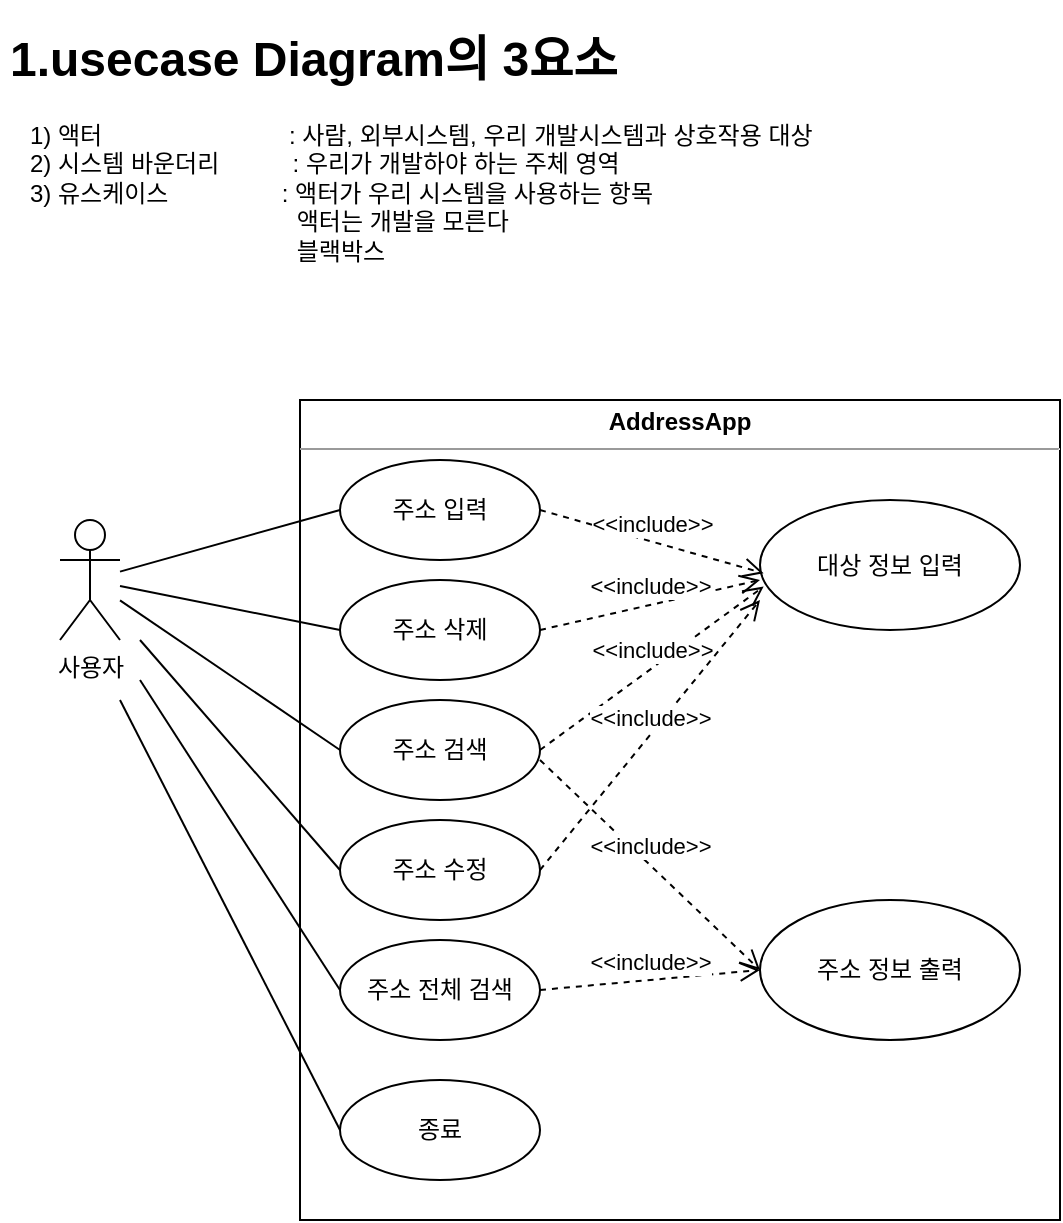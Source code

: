 <mxfile version="13.6.2" type="device"><diagram id="iOSu0nOfiqZI1sEEt2oa" name="Page-1"><mxGraphModel dx="791" dy="391" grid="1" gridSize="10" guides="1" tooltips="1" connect="1" arrows="1" fold="1" page="1" pageScale="1" pageWidth="827" pageHeight="1169" math="0" shadow="0"><root><mxCell id="0"/><mxCell id="1" parent="0"/><mxCell id="HutDP3HBDt3u4Zp7RLR8-1" value="&lt;h1&gt;1.usecase Diagram의 3요소&lt;/h1&gt;&lt;div&gt;&amp;nbsp; &amp;nbsp;1) 액터&amp;nbsp; &amp;nbsp; &amp;nbsp; &amp;nbsp; &amp;nbsp; &amp;nbsp; &amp;nbsp; &amp;nbsp; &amp;nbsp; &amp;nbsp; &amp;nbsp; &amp;nbsp; &amp;nbsp; &amp;nbsp; : 사람, 외부시스템, 우리 개발시스템과 상호작용 대상&lt;/div&gt;&lt;div&gt;&amp;nbsp; &amp;nbsp;2) 시스템 바운더리&amp;nbsp; &amp;nbsp; &amp;nbsp; &amp;nbsp; &amp;nbsp; &amp;nbsp;: 우리가 개발하야 하는 주체 영역&lt;/div&gt;&lt;div&gt;&amp;nbsp; &amp;nbsp;3) 유스케이스&amp;nbsp; &amp;nbsp; &amp;nbsp; &amp;nbsp; &amp;nbsp; &amp;nbsp; &amp;nbsp; &amp;nbsp; &amp;nbsp;: 액터가 우리 시스템을 사용하는 항목&lt;/div&gt;&lt;div&gt;&amp;nbsp; &amp;nbsp; &amp;nbsp; &amp;nbsp; &amp;nbsp; &amp;nbsp; &amp;nbsp; &amp;nbsp; &amp;nbsp; &amp;nbsp; &amp;nbsp; &amp;nbsp; &amp;nbsp; &amp;nbsp; &amp;nbsp; &amp;nbsp; &amp;nbsp; &amp;nbsp; &amp;nbsp; &amp;nbsp; &amp;nbsp; &amp;nbsp;액터는 개발을 모른다&lt;/div&gt;&lt;div&gt;&amp;nbsp; &amp;nbsp; &amp;nbsp; &amp;nbsp; &amp;nbsp; &amp;nbsp; &amp;nbsp; &amp;nbsp; &amp;nbsp; &amp;nbsp; &amp;nbsp; &amp;nbsp; &amp;nbsp; &amp;nbsp; &amp;nbsp; &amp;nbsp; &amp;nbsp; &amp;nbsp; &amp;nbsp; &amp;nbsp; &amp;nbsp; &amp;nbsp;블랙박스&lt;/div&gt;" style="text;html=1;strokeColor=none;fillColor=none;spacing=5;spacingTop=-20;whiteSpace=wrap;overflow=hidden;rounded=0;" vertex="1" parent="1"><mxGeometry x="10" y="20" width="450" height="140" as="geometry"/></mxCell><mxCell id="HutDP3HBDt3u4Zp7RLR8-7" value="&lt;p style=&quot;margin: 0px ; margin-top: 4px ; text-align: center&quot;&gt;&lt;b&gt;AddressApp&lt;/b&gt;&lt;/p&gt;&lt;hr size=&quot;1&quot;&gt;&lt;div style=&quot;height: 2px&quot;&gt;&lt;/div&gt;" style="verticalAlign=top;align=left;overflow=fill;fontSize=12;fontFamily=Helvetica;html=1;" vertex="1" parent="1"><mxGeometry x="160" y="210" width="380" height="410" as="geometry"/></mxCell><mxCell id="HutDP3HBDt3u4Zp7RLR8-8" value="사용자" style="shape=umlActor;verticalLabelPosition=bottom;verticalAlign=top;html=1;" vertex="1" parent="1"><mxGeometry x="40" y="270" width="30" height="60" as="geometry"/></mxCell><mxCell id="HutDP3HBDt3u4Zp7RLR8-9" value="주소 입력" style="ellipse;whiteSpace=wrap;html=1;" vertex="1" parent="1"><mxGeometry x="180" y="240" width="100" height="50" as="geometry"/></mxCell><mxCell id="HutDP3HBDt3u4Zp7RLR8-10" value="주소 삭제" style="ellipse;whiteSpace=wrap;html=1;" vertex="1" parent="1"><mxGeometry x="180" y="300" width="100" height="50" as="geometry"/></mxCell><mxCell id="HutDP3HBDt3u4Zp7RLR8-11" value="주소 검색" style="ellipse;whiteSpace=wrap;html=1;" vertex="1" parent="1"><mxGeometry x="180" y="360" width="100" height="50" as="geometry"/></mxCell><mxCell id="HutDP3HBDt3u4Zp7RLR8-12" value="주소 수정" style="ellipse;whiteSpace=wrap;html=1;" vertex="1" parent="1"><mxGeometry x="180" y="420" width="100" height="50" as="geometry"/></mxCell><mxCell id="HutDP3HBDt3u4Zp7RLR8-13" value="주소 전체 검색" style="ellipse;whiteSpace=wrap;html=1;" vertex="1" parent="1"><mxGeometry x="180" y="480" width="100" height="50" as="geometry"/></mxCell><mxCell id="HutDP3HBDt3u4Zp7RLR8-14" value="종료" style="ellipse;whiteSpace=wrap;html=1;" vertex="1" parent="1"><mxGeometry x="180" y="550" width="100" height="50" as="geometry"/></mxCell><mxCell id="HutDP3HBDt3u4Zp7RLR8-15" value="" style="endArrow=none;html=1;entryX=0;entryY=0.5;entryDx=0;entryDy=0;" edge="1" parent="1" source="HutDP3HBDt3u4Zp7RLR8-8" target="HutDP3HBDt3u4Zp7RLR8-9"><mxGeometry width="50" height="50" relative="1" as="geometry"><mxPoint x="250" y="370" as="sourcePoint"/><mxPoint x="300" y="320" as="targetPoint"/></mxGeometry></mxCell><mxCell id="HutDP3HBDt3u4Zp7RLR8-16" value="" style="endArrow=none;html=1;entryX=0;entryY=0.5;entryDx=0;entryDy=0;" edge="1" parent="1" source="HutDP3HBDt3u4Zp7RLR8-8" target="HutDP3HBDt3u4Zp7RLR8-10"><mxGeometry width="50" height="50" relative="1" as="geometry"><mxPoint x="250" y="370" as="sourcePoint"/><mxPoint x="300" y="320" as="targetPoint"/></mxGeometry></mxCell><mxCell id="HutDP3HBDt3u4Zp7RLR8-17" value="" style="endArrow=none;html=1;entryX=0;entryY=0.5;entryDx=0;entryDy=0;" edge="1" parent="1" source="HutDP3HBDt3u4Zp7RLR8-8" target="HutDP3HBDt3u4Zp7RLR8-11"><mxGeometry width="50" height="50" relative="1" as="geometry"><mxPoint x="250" y="400" as="sourcePoint"/><mxPoint x="300" y="350" as="targetPoint"/></mxGeometry></mxCell><mxCell id="HutDP3HBDt3u4Zp7RLR8-18" value="" style="endArrow=none;html=1;entryX=0;entryY=0.5;entryDx=0;entryDy=0;" edge="1" parent="1" target="HutDP3HBDt3u4Zp7RLR8-12"><mxGeometry width="50" height="50" relative="1" as="geometry"><mxPoint x="80" y="330" as="sourcePoint"/><mxPoint x="300" y="350" as="targetPoint"/></mxGeometry></mxCell><mxCell id="HutDP3HBDt3u4Zp7RLR8-19" value="" style="endArrow=none;html=1;entryX=0;entryY=0.5;entryDx=0;entryDy=0;" edge="1" parent="1" target="HutDP3HBDt3u4Zp7RLR8-13"><mxGeometry width="50" height="50" relative="1" as="geometry"><mxPoint x="80" y="350" as="sourcePoint"/><mxPoint x="300" y="350" as="targetPoint"/></mxGeometry></mxCell><mxCell id="HutDP3HBDt3u4Zp7RLR8-20" value="" style="endArrow=none;html=1;entryX=0;entryY=0.5;entryDx=0;entryDy=0;" edge="1" parent="1" target="HutDP3HBDt3u4Zp7RLR8-14"><mxGeometry width="50" height="50" relative="1" as="geometry"><mxPoint x="70" y="360" as="sourcePoint"/><mxPoint x="300" y="420" as="targetPoint"/></mxGeometry></mxCell><mxCell id="HutDP3HBDt3u4Zp7RLR8-21" value="대상 정보 입력" style="ellipse;whiteSpace=wrap;html=1;" vertex="1" parent="1"><mxGeometry x="390" y="260" width="130" height="65" as="geometry"/></mxCell><mxCell id="HutDP3HBDt3u4Zp7RLR8-22" value="&amp;lt;&amp;lt;include&amp;gt;&amp;gt;" style="html=1;verticalAlign=bottom;endArrow=open;dashed=1;endSize=8;exitX=1;exitY=0.5;exitDx=0;exitDy=0;entryX=0.014;entryY=0.563;entryDx=0;entryDy=0;entryPerimeter=0;" edge="1" parent="1" source="HutDP3HBDt3u4Zp7RLR8-9" target="HutDP3HBDt3u4Zp7RLR8-21"><mxGeometry relative="1" as="geometry"><mxPoint x="320" y="410" as="sourcePoint"/><mxPoint x="240" y="410" as="targetPoint"/></mxGeometry></mxCell><mxCell id="HutDP3HBDt3u4Zp7RLR8-23" value="&amp;lt;&amp;lt;include&amp;gt;&amp;gt;" style="html=1;verticalAlign=bottom;endArrow=open;dashed=1;endSize=8;exitX=1;exitY=0.5;exitDx=0;exitDy=0;" edge="1" parent="1" source="HutDP3HBDt3u4Zp7RLR8-10"><mxGeometry relative="1" as="geometry"><mxPoint x="290.0" y="275" as="sourcePoint"/><mxPoint x="390" y="300" as="targetPoint"/></mxGeometry></mxCell><mxCell id="HutDP3HBDt3u4Zp7RLR8-24" value="&amp;lt;&amp;lt;include&amp;gt;&amp;gt;" style="html=1;verticalAlign=bottom;endArrow=open;dashed=1;endSize=8;exitX=1;exitY=0.5;exitDx=0;exitDy=0;entryX=0.014;entryY=0.666;entryDx=0;entryDy=0;entryPerimeter=0;" edge="1" parent="1" source="HutDP3HBDt3u4Zp7RLR8-11" target="HutDP3HBDt3u4Zp7RLR8-21"><mxGeometry relative="1" as="geometry"><mxPoint x="290.0" y="335" as="sourcePoint"/><mxPoint x="400" y="310" as="targetPoint"/></mxGeometry></mxCell><mxCell id="HutDP3HBDt3u4Zp7RLR8-25" value="&amp;lt;&amp;lt;include&amp;gt;&amp;gt;" style="html=1;verticalAlign=bottom;endArrow=open;dashed=1;endSize=8;exitX=1;exitY=0.5;exitDx=0;exitDy=0;" edge="1" parent="1" source="HutDP3HBDt3u4Zp7RLR8-12"><mxGeometry relative="1" as="geometry"><mxPoint x="300.0" y="345" as="sourcePoint"/><mxPoint x="390" y="310" as="targetPoint"/></mxGeometry></mxCell><mxCell id="HutDP3HBDt3u4Zp7RLR8-26" value="주소 정보 출력" style="ellipse;whiteSpace=wrap;html=1;" vertex="1" parent="1"><mxGeometry x="390" y="460" width="130" height="70" as="geometry"/></mxCell><mxCell id="HutDP3HBDt3u4Zp7RLR8-27" value="&amp;lt;&amp;lt;include&amp;gt;&amp;gt;" style="html=1;verticalAlign=bottom;endArrow=open;dashed=1;endSize=8;exitX=1;exitY=0.6;exitDx=0;exitDy=0;entryX=0;entryY=0.5;entryDx=0;entryDy=0;exitPerimeter=0;" edge="1" parent="1" source="HutDP3HBDt3u4Zp7RLR8-11" target="HutDP3HBDt3u4Zp7RLR8-26"><mxGeometry relative="1" as="geometry"><mxPoint x="290" y="455" as="sourcePoint"/><mxPoint x="400" y="320" as="targetPoint"/></mxGeometry></mxCell><mxCell id="HutDP3HBDt3u4Zp7RLR8-28" value="&amp;lt;&amp;lt;include&amp;gt;&amp;gt;" style="html=1;verticalAlign=bottom;endArrow=open;dashed=1;endSize=8;exitX=1;exitY=0.5;exitDx=0;exitDy=0;entryX=0;entryY=0.5;entryDx=0;entryDy=0;" edge="1" parent="1" source="HutDP3HBDt3u4Zp7RLR8-13" target="HutDP3HBDt3u4Zp7RLR8-26"><mxGeometry relative="1" as="geometry"><mxPoint x="300" y="465" as="sourcePoint"/><mxPoint x="410" y="330" as="targetPoint"/></mxGeometry></mxCell></root></mxGraphModel></diagram></mxfile>